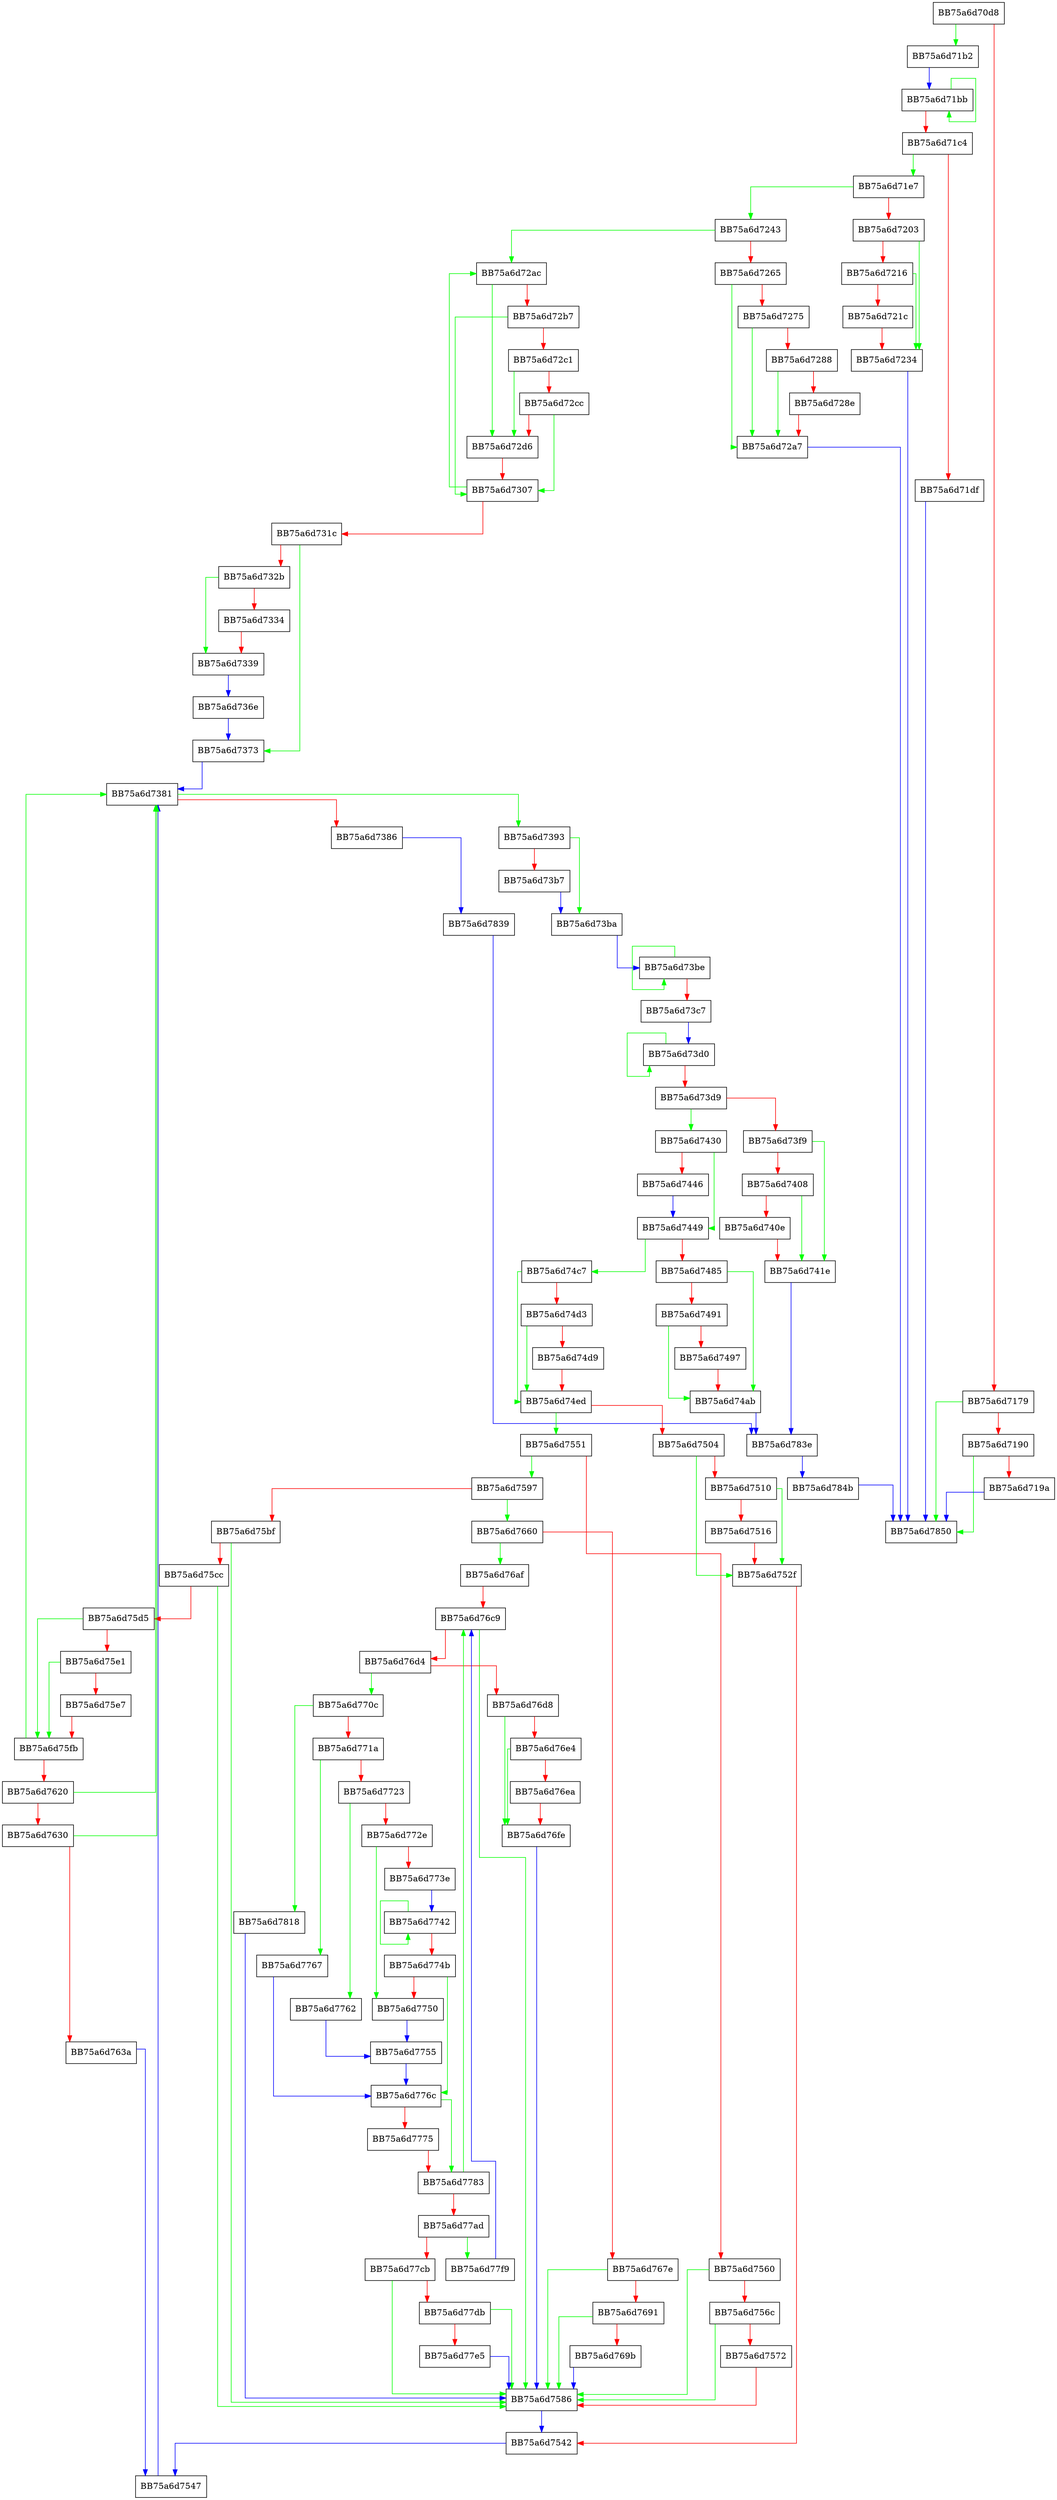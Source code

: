digraph ActOnFeedbackFiles {
  node [shape="box"];
  graph [splines=ortho];
  BB75a6d70d8 -> BB75a6d71b2 [color="green"];
  BB75a6d70d8 -> BB75a6d7179 [color="red"];
  BB75a6d7179 -> BB75a6d7850 [color="green"];
  BB75a6d7179 -> BB75a6d7190 [color="red"];
  BB75a6d7190 -> BB75a6d7850 [color="green"];
  BB75a6d7190 -> BB75a6d719a [color="red"];
  BB75a6d719a -> BB75a6d7850 [color="blue"];
  BB75a6d71b2 -> BB75a6d71bb [color="blue"];
  BB75a6d71bb -> BB75a6d71bb [color="green"];
  BB75a6d71bb -> BB75a6d71c4 [color="red"];
  BB75a6d71c4 -> BB75a6d71e7 [color="green"];
  BB75a6d71c4 -> BB75a6d71df [color="red"];
  BB75a6d71df -> BB75a6d7850 [color="blue"];
  BB75a6d71e7 -> BB75a6d7243 [color="green"];
  BB75a6d71e7 -> BB75a6d7203 [color="red"];
  BB75a6d7203 -> BB75a6d7234 [color="green"];
  BB75a6d7203 -> BB75a6d7216 [color="red"];
  BB75a6d7216 -> BB75a6d7234 [color="green"];
  BB75a6d7216 -> BB75a6d721c [color="red"];
  BB75a6d721c -> BB75a6d7234 [color="red"];
  BB75a6d7234 -> BB75a6d7850 [color="blue"];
  BB75a6d7243 -> BB75a6d72ac [color="green"];
  BB75a6d7243 -> BB75a6d7265 [color="red"];
  BB75a6d7265 -> BB75a6d72a7 [color="green"];
  BB75a6d7265 -> BB75a6d7275 [color="red"];
  BB75a6d7275 -> BB75a6d72a7 [color="green"];
  BB75a6d7275 -> BB75a6d7288 [color="red"];
  BB75a6d7288 -> BB75a6d72a7 [color="green"];
  BB75a6d7288 -> BB75a6d728e [color="red"];
  BB75a6d728e -> BB75a6d72a7 [color="red"];
  BB75a6d72a7 -> BB75a6d7850 [color="blue"];
  BB75a6d72ac -> BB75a6d72d6 [color="green"];
  BB75a6d72ac -> BB75a6d72b7 [color="red"];
  BB75a6d72b7 -> BB75a6d7307 [color="green"];
  BB75a6d72b7 -> BB75a6d72c1 [color="red"];
  BB75a6d72c1 -> BB75a6d72d6 [color="green"];
  BB75a6d72c1 -> BB75a6d72cc [color="red"];
  BB75a6d72cc -> BB75a6d7307 [color="green"];
  BB75a6d72cc -> BB75a6d72d6 [color="red"];
  BB75a6d72d6 -> BB75a6d7307 [color="red"];
  BB75a6d7307 -> BB75a6d72ac [color="green"];
  BB75a6d7307 -> BB75a6d731c [color="red"];
  BB75a6d731c -> BB75a6d7373 [color="green"];
  BB75a6d731c -> BB75a6d732b [color="red"];
  BB75a6d732b -> BB75a6d7339 [color="green"];
  BB75a6d732b -> BB75a6d7334 [color="red"];
  BB75a6d7334 -> BB75a6d7339 [color="red"];
  BB75a6d7339 -> BB75a6d736e [color="blue"];
  BB75a6d736e -> BB75a6d7373 [color="blue"];
  BB75a6d7373 -> BB75a6d7381 [color="blue"];
  BB75a6d7381 -> BB75a6d7393 [color="green"];
  BB75a6d7381 -> BB75a6d7386 [color="red"];
  BB75a6d7386 -> BB75a6d7839 [color="blue"];
  BB75a6d7393 -> BB75a6d73ba [color="green"];
  BB75a6d7393 -> BB75a6d73b7 [color="red"];
  BB75a6d73b7 -> BB75a6d73ba [color="blue"];
  BB75a6d73ba -> BB75a6d73be [color="blue"];
  BB75a6d73be -> BB75a6d73be [color="green"];
  BB75a6d73be -> BB75a6d73c7 [color="red"];
  BB75a6d73c7 -> BB75a6d73d0 [color="blue"];
  BB75a6d73d0 -> BB75a6d73d0 [color="green"];
  BB75a6d73d0 -> BB75a6d73d9 [color="red"];
  BB75a6d73d9 -> BB75a6d7430 [color="green"];
  BB75a6d73d9 -> BB75a6d73f9 [color="red"];
  BB75a6d73f9 -> BB75a6d741e [color="green"];
  BB75a6d73f9 -> BB75a6d7408 [color="red"];
  BB75a6d7408 -> BB75a6d741e [color="green"];
  BB75a6d7408 -> BB75a6d740e [color="red"];
  BB75a6d740e -> BB75a6d741e [color="red"];
  BB75a6d741e -> BB75a6d783e [color="blue"];
  BB75a6d7430 -> BB75a6d7449 [color="green"];
  BB75a6d7430 -> BB75a6d7446 [color="red"];
  BB75a6d7446 -> BB75a6d7449 [color="blue"];
  BB75a6d7449 -> BB75a6d74c7 [color="green"];
  BB75a6d7449 -> BB75a6d7485 [color="red"];
  BB75a6d7485 -> BB75a6d74ab [color="green"];
  BB75a6d7485 -> BB75a6d7491 [color="red"];
  BB75a6d7491 -> BB75a6d74ab [color="green"];
  BB75a6d7491 -> BB75a6d7497 [color="red"];
  BB75a6d7497 -> BB75a6d74ab [color="red"];
  BB75a6d74ab -> BB75a6d783e [color="blue"];
  BB75a6d74c7 -> BB75a6d74ed [color="green"];
  BB75a6d74c7 -> BB75a6d74d3 [color="red"];
  BB75a6d74d3 -> BB75a6d74ed [color="green"];
  BB75a6d74d3 -> BB75a6d74d9 [color="red"];
  BB75a6d74d9 -> BB75a6d74ed [color="red"];
  BB75a6d74ed -> BB75a6d7551 [color="green"];
  BB75a6d74ed -> BB75a6d7504 [color="red"];
  BB75a6d7504 -> BB75a6d752f [color="green"];
  BB75a6d7504 -> BB75a6d7510 [color="red"];
  BB75a6d7510 -> BB75a6d752f [color="green"];
  BB75a6d7510 -> BB75a6d7516 [color="red"];
  BB75a6d7516 -> BB75a6d752f [color="red"];
  BB75a6d752f -> BB75a6d7542 [color="red"];
  BB75a6d7542 -> BB75a6d7547 [color="blue"];
  BB75a6d7547 -> BB75a6d7381 [color="blue"];
  BB75a6d7551 -> BB75a6d7597 [color="green"];
  BB75a6d7551 -> BB75a6d7560 [color="red"];
  BB75a6d7560 -> BB75a6d7586 [color="green"];
  BB75a6d7560 -> BB75a6d756c [color="red"];
  BB75a6d756c -> BB75a6d7586 [color="green"];
  BB75a6d756c -> BB75a6d7572 [color="red"];
  BB75a6d7572 -> BB75a6d7586 [color="red"];
  BB75a6d7586 -> BB75a6d7542 [color="blue"];
  BB75a6d7597 -> BB75a6d7660 [color="green"];
  BB75a6d7597 -> BB75a6d75bf [color="red"];
  BB75a6d75bf -> BB75a6d7586 [color="green"];
  BB75a6d75bf -> BB75a6d75cc [color="red"];
  BB75a6d75cc -> BB75a6d7586 [color="green"];
  BB75a6d75cc -> BB75a6d75d5 [color="red"];
  BB75a6d75d5 -> BB75a6d75fb [color="green"];
  BB75a6d75d5 -> BB75a6d75e1 [color="red"];
  BB75a6d75e1 -> BB75a6d75fb [color="green"];
  BB75a6d75e1 -> BB75a6d75e7 [color="red"];
  BB75a6d75e7 -> BB75a6d75fb [color="red"];
  BB75a6d75fb -> BB75a6d7381 [color="green"];
  BB75a6d75fb -> BB75a6d7620 [color="red"];
  BB75a6d7620 -> BB75a6d7381 [color="green"];
  BB75a6d7620 -> BB75a6d7630 [color="red"];
  BB75a6d7630 -> BB75a6d7381 [color="green"];
  BB75a6d7630 -> BB75a6d763a [color="red"];
  BB75a6d763a -> BB75a6d7547 [color="blue"];
  BB75a6d7660 -> BB75a6d76af [color="green"];
  BB75a6d7660 -> BB75a6d767e [color="red"];
  BB75a6d767e -> BB75a6d7586 [color="green"];
  BB75a6d767e -> BB75a6d7691 [color="red"];
  BB75a6d7691 -> BB75a6d7586 [color="green"];
  BB75a6d7691 -> BB75a6d769b [color="red"];
  BB75a6d769b -> BB75a6d7586 [color="blue"];
  BB75a6d76af -> BB75a6d76c9 [color="red"];
  BB75a6d76c9 -> BB75a6d7586 [color="green"];
  BB75a6d76c9 -> BB75a6d76d4 [color="red"];
  BB75a6d76d4 -> BB75a6d770c [color="green"];
  BB75a6d76d4 -> BB75a6d76d8 [color="red"];
  BB75a6d76d8 -> BB75a6d76fe [color="green"];
  BB75a6d76d8 -> BB75a6d76e4 [color="red"];
  BB75a6d76e4 -> BB75a6d76fe [color="green"];
  BB75a6d76e4 -> BB75a6d76ea [color="red"];
  BB75a6d76ea -> BB75a6d76fe [color="red"];
  BB75a6d76fe -> BB75a6d7586 [color="blue"];
  BB75a6d770c -> BB75a6d7818 [color="green"];
  BB75a6d770c -> BB75a6d771a [color="red"];
  BB75a6d771a -> BB75a6d7767 [color="green"];
  BB75a6d771a -> BB75a6d7723 [color="red"];
  BB75a6d7723 -> BB75a6d7762 [color="green"];
  BB75a6d7723 -> BB75a6d772e [color="red"];
  BB75a6d772e -> BB75a6d7750 [color="green"];
  BB75a6d772e -> BB75a6d773e [color="red"];
  BB75a6d773e -> BB75a6d7742 [color="blue"];
  BB75a6d7742 -> BB75a6d7742 [color="green"];
  BB75a6d7742 -> BB75a6d774b [color="red"];
  BB75a6d774b -> BB75a6d776c [color="green"];
  BB75a6d774b -> BB75a6d7750 [color="red"];
  BB75a6d7750 -> BB75a6d7755 [color="blue"];
  BB75a6d7755 -> BB75a6d776c [color="blue"];
  BB75a6d7762 -> BB75a6d7755 [color="blue"];
  BB75a6d7767 -> BB75a6d776c [color="blue"];
  BB75a6d776c -> BB75a6d7783 [color="green"];
  BB75a6d776c -> BB75a6d7775 [color="red"];
  BB75a6d7775 -> BB75a6d7783 [color="red"];
  BB75a6d7783 -> BB75a6d76c9 [color="green"];
  BB75a6d7783 -> BB75a6d77ad [color="red"];
  BB75a6d77ad -> BB75a6d77f9 [color="green"];
  BB75a6d77ad -> BB75a6d77cb [color="red"];
  BB75a6d77cb -> BB75a6d7586 [color="green"];
  BB75a6d77cb -> BB75a6d77db [color="red"];
  BB75a6d77db -> BB75a6d7586 [color="green"];
  BB75a6d77db -> BB75a6d77e5 [color="red"];
  BB75a6d77e5 -> BB75a6d7586 [color="blue"];
  BB75a6d77f9 -> BB75a6d76c9 [color="blue"];
  BB75a6d7818 -> BB75a6d7586 [color="blue"];
  BB75a6d7839 -> BB75a6d783e [color="blue"];
  BB75a6d783e -> BB75a6d784b [color="blue"];
  BB75a6d784b -> BB75a6d7850 [color="blue"];
}